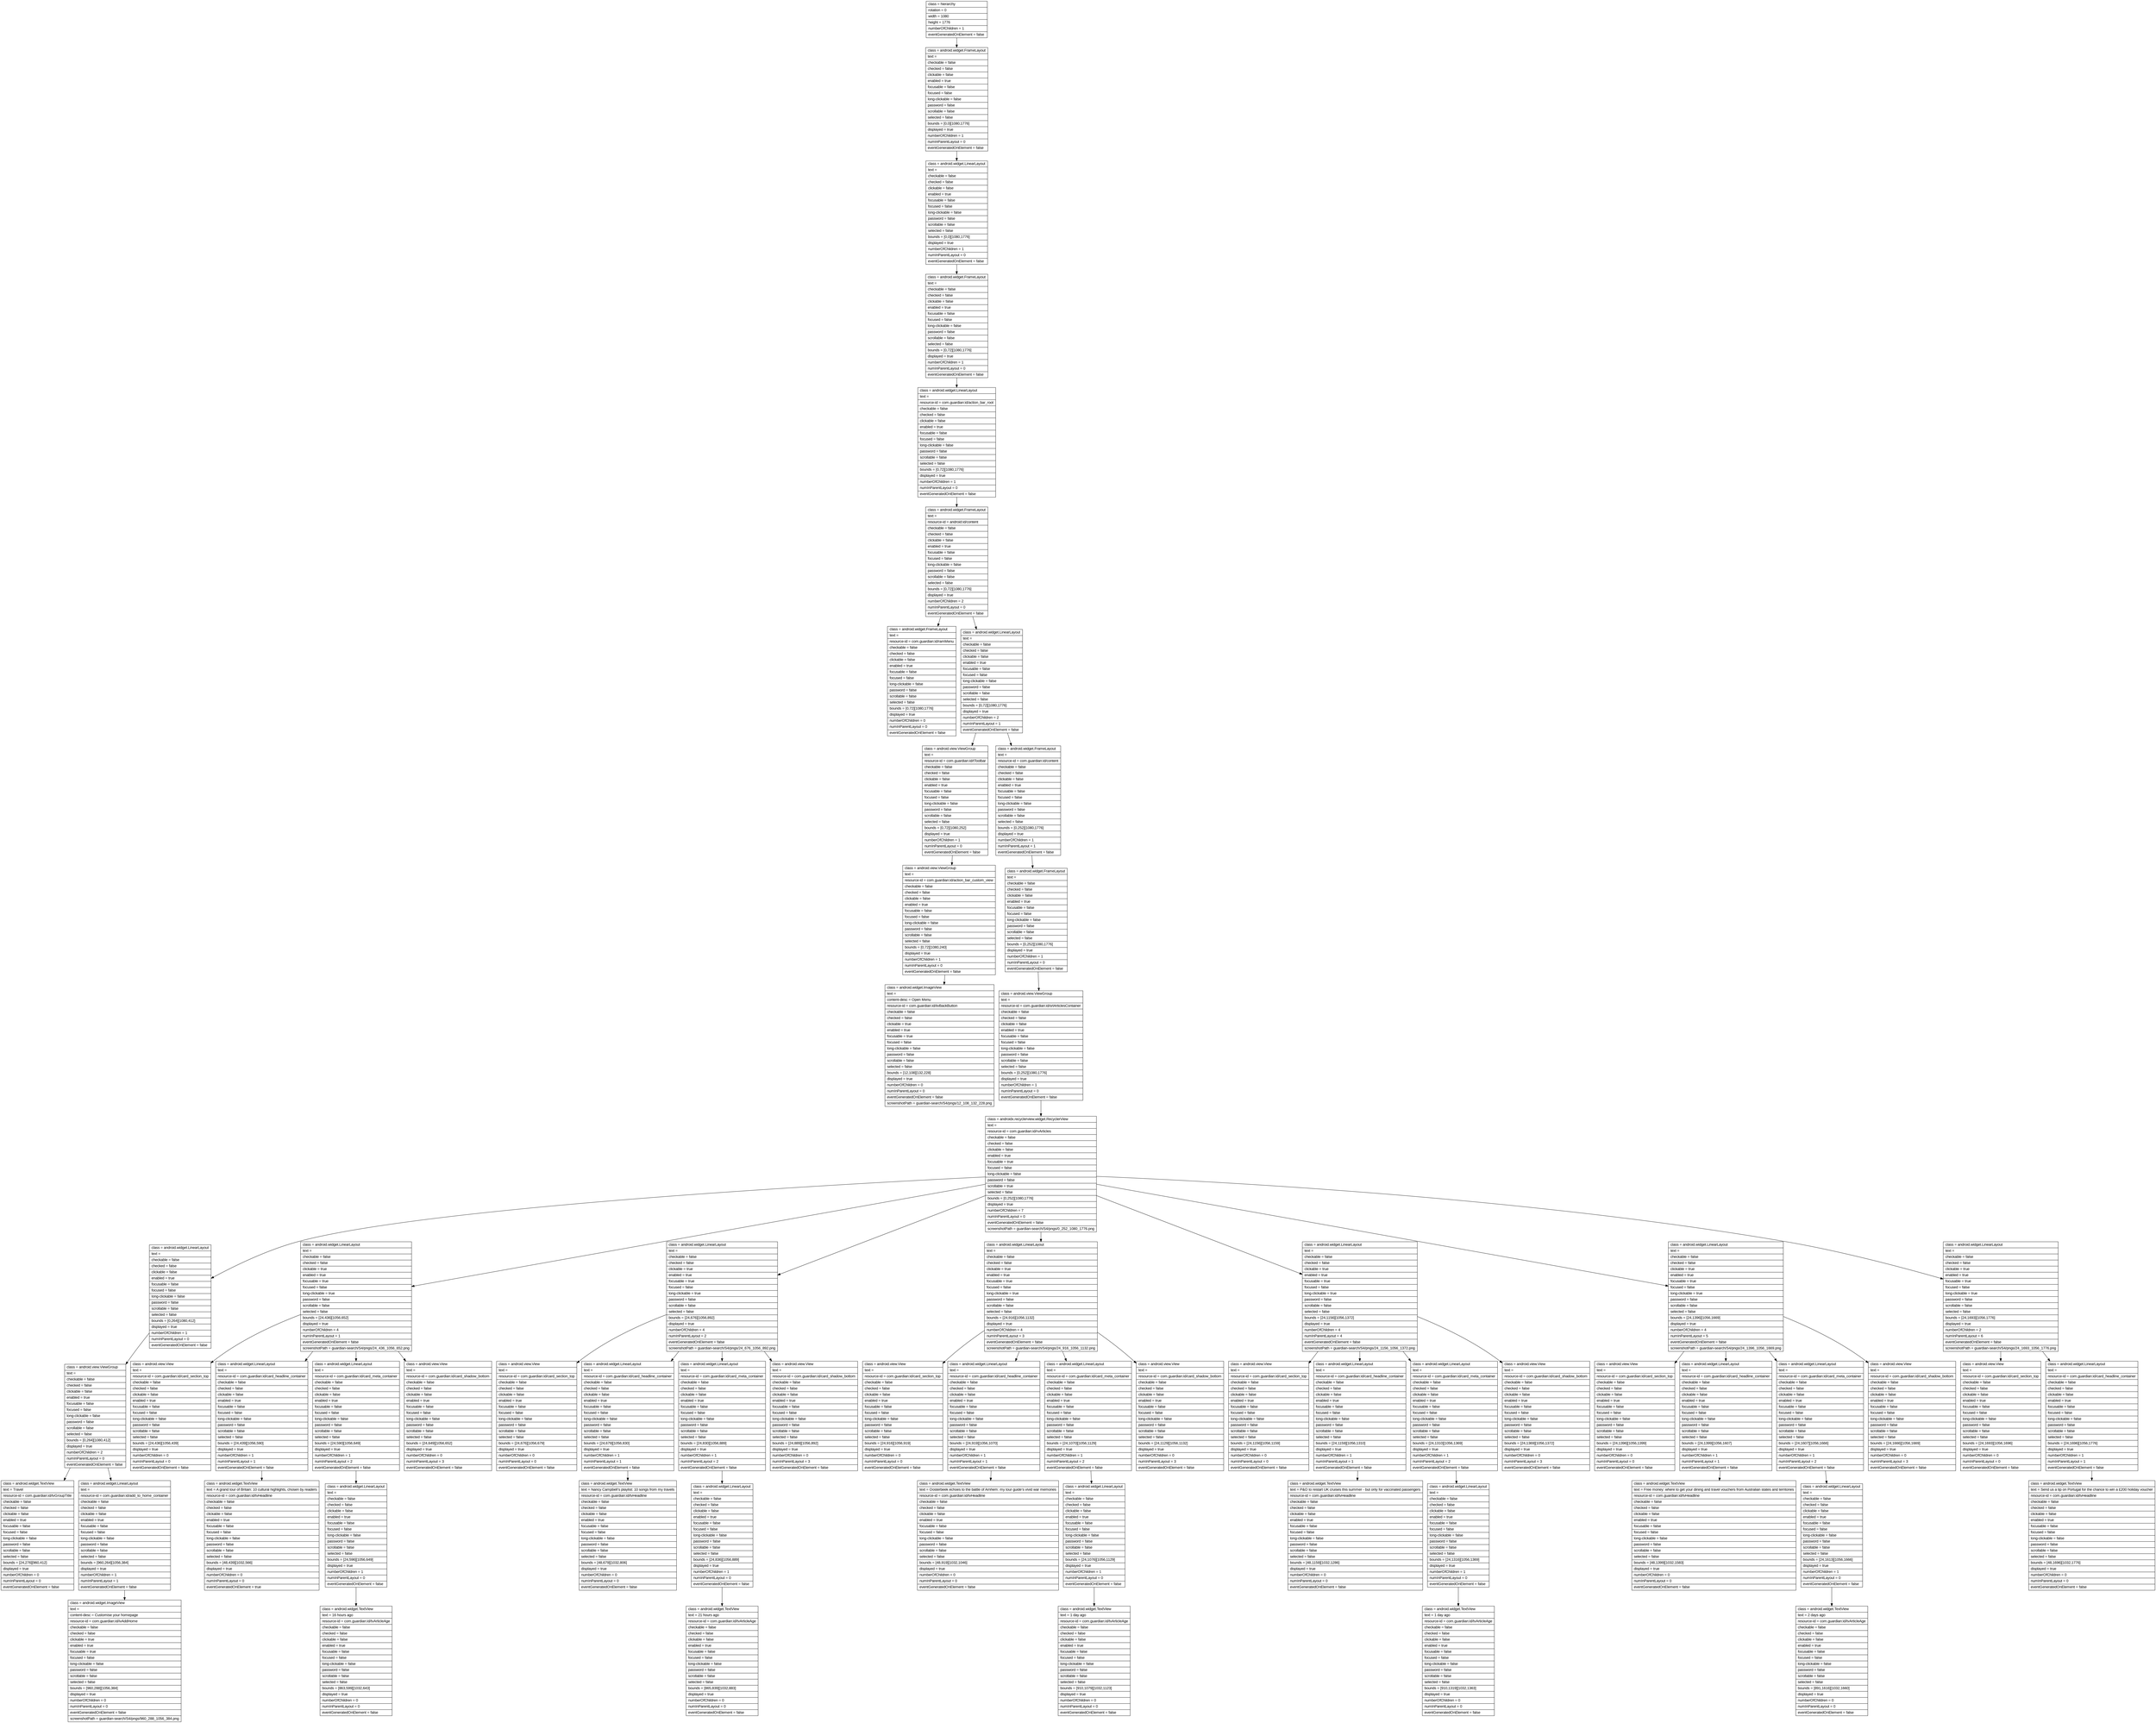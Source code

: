 digraph Layout {

	node [shape=record fontname=Arial];

	0	[label="{class = hierarchy\l|rotation = 0\l|width = 1080\l|height = 1776\l|numberOfChildren = 1\l|eventGeneratedOnElement = false \l}"]
	1	[label="{class = android.widget.FrameLayout\l|text = \l|checkable = false\l|checked = false\l|clickable = false\l|enabled = true\l|focusable = false\l|focused = false\l|long-clickable = false\l|password = false\l|scrollable = false\l|selected = false\l|bounds = [0,0][1080,1776]\l|displayed = true\l|numberOfChildren = 1\l|numInParentLayout = 0\l|eventGeneratedOnElement = false \l}"]
	2	[label="{class = android.widget.LinearLayout\l|text = \l|checkable = false\l|checked = false\l|clickable = false\l|enabled = true\l|focusable = false\l|focused = false\l|long-clickable = false\l|password = false\l|scrollable = false\l|selected = false\l|bounds = [0,0][1080,1776]\l|displayed = true\l|numberOfChildren = 1\l|numInParentLayout = 0\l|eventGeneratedOnElement = false \l}"]
	3	[label="{class = android.widget.FrameLayout\l|text = \l|checkable = false\l|checked = false\l|clickable = false\l|enabled = true\l|focusable = false\l|focused = false\l|long-clickable = false\l|password = false\l|scrollable = false\l|selected = false\l|bounds = [0,72][1080,1776]\l|displayed = true\l|numberOfChildren = 1\l|numInParentLayout = 0\l|eventGeneratedOnElement = false \l}"]
	4	[label="{class = android.widget.LinearLayout\l|text = \l|resource-id = com.guardian:id/action_bar_root\l|checkable = false\l|checked = false\l|clickable = false\l|enabled = true\l|focusable = false\l|focused = false\l|long-clickable = false\l|password = false\l|scrollable = false\l|selected = false\l|bounds = [0,72][1080,1776]\l|displayed = true\l|numberOfChildren = 1\l|numInParentLayout = 0\l|eventGeneratedOnElement = false \l}"]
	5	[label="{class = android.widget.FrameLayout\l|text = \l|resource-id = android:id/content\l|checkable = false\l|checked = false\l|clickable = false\l|enabled = true\l|focusable = false\l|focused = false\l|long-clickable = false\l|password = false\l|scrollable = false\l|selected = false\l|bounds = [0,72][1080,1776]\l|displayed = true\l|numberOfChildren = 2\l|numInParentLayout = 0\l|eventGeneratedOnElement = false \l}"]
	6	[label="{class = android.widget.FrameLayout\l|text = \l|resource-id = com.guardian:id/ramMenu\l|checkable = false\l|checked = false\l|clickable = false\l|enabled = true\l|focusable = false\l|focused = false\l|long-clickable = false\l|password = false\l|scrollable = false\l|selected = false\l|bounds = [0,72][1080,1776]\l|displayed = true\l|numberOfChildren = 0\l|numInParentLayout = 0\l|eventGeneratedOnElement = false \l}"]
	7	[label="{class = android.widget.LinearLayout\l|text = \l|checkable = false\l|checked = false\l|clickable = false\l|enabled = true\l|focusable = false\l|focused = false\l|long-clickable = false\l|password = false\l|scrollable = false\l|selected = false\l|bounds = [0,72][1080,1776]\l|displayed = true\l|numberOfChildren = 2\l|numInParentLayout = 1\l|eventGeneratedOnElement = false \l}"]
	8	[label="{class = android.view.ViewGroup\l|text = \l|resource-id = com.guardian:id/tToolbar\l|checkable = false\l|checked = false\l|clickable = false\l|enabled = true\l|focusable = false\l|focused = false\l|long-clickable = false\l|password = false\l|scrollable = false\l|selected = false\l|bounds = [0,72][1080,252]\l|displayed = true\l|numberOfChildren = 1\l|numInParentLayout = 0\l|eventGeneratedOnElement = false \l}"]
	9	[label="{class = android.widget.FrameLayout\l|text = \l|resource-id = com.guardian:id/content\l|checkable = false\l|checked = false\l|clickable = false\l|enabled = true\l|focusable = false\l|focused = false\l|long-clickable = false\l|password = false\l|scrollable = false\l|selected = false\l|bounds = [0,252][1080,1776]\l|displayed = true\l|numberOfChildren = 1\l|numInParentLayout = 1\l|eventGeneratedOnElement = false \l}"]
	10	[label="{class = android.view.ViewGroup\l|text = \l|resource-id = com.guardian:id/action_bar_custom_view\l|checkable = false\l|checked = false\l|clickable = false\l|enabled = true\l|focusable = false\l|focused = false\l|long-clickable = false\l|password = false\l|scrollable = false\l|selected = false\l|bounds = [0,72][1080,240]\l|displayed = true\l|numberOfChildren = 1\l|numInParentLayout = 0\l|eventGeneratedOnElement = false \l}"]
	11	[label="{class = android.widget.FrameLayout\l|text = \l|checkable = false\l|checked = false\l|clickable = false\l|enabled = true\l|focusable = false\l|focused = false\l|long-clickable = false\l|password = false\l|scrollable = false\l|selected = false\l|bounds = [0,252][1080,1776]\l|displayed = true\l|numberOfChildren = 1\l|numInParentLayout = 0\l|eventGeneratedOnElement = false \l}"]
	12	[label="{class = android.widget.ImageView\l|text = \l|content-desc = Open Menu\l|resource-id = com.guardian:id/iivBackButton\l|checkable = false\l|checked = false\l|clickable = true\l|enabled = true\l|focusable = true\l|focused = false\l|long-clickable = false\l|password = false\l|scrollable = false\l|selected = false\l|bounds = [12,108][132,228]\l|displayed = true\l|numberOfChildren = 0\l|numInParentLayout = 0\l|eventGeneratedOnElement = false \l|screenshotPath = guardian-search/S4/pngs/12_108_132_228.png\l}"]
	13	[label="{class = android.view.ViewGroup\l|text = \l|resource-id = com.guardian:id/srlArticlesContainer\l|checkable = false\l|checked = false\l|clickable = false\l|enabled = true\l|focusable = false\l|focused = false\l|long-clickable = false\l|password = false\l|scrollable = false\l|selected = false\l|bounds = [0,252][1080,1776]\l|displayed = true\l|numberOfChildren = 1\l|numInParentLayout = 0\l|eventGeneratedOnElement = false \l}"]
	14	[label="{class = androidx.recyclerview.widget.RecyclerView\l|text = \l|resource-id = com.guardian:id/rvArticles\l|checkable = false\l|checked = false\l|clickable = false\l|enabled = true\l|focusable = true\l|focused = false\l|long-clickable = false\l|password = false\l|scrollable = true\l|selected = false\l|bounds = [0,252][1080,1776]\l|displayed = true\l|numberOfChildren = 7\l|numInParentLayout = 0\l|eventGeneratedOnElement = false \l|screenshotPath = guardian-search/S4/pngs/0_252_1080_1776.png\l}"]
	15	[label="{class = android.widget.LinearLayout\l|text = \l|checkable = false\l|checked = false\l|clickable = false\l|enabled = true\l|focusable = false\l|focused = false\l|long-clickable = false\l|password = false\l|scrollable = false\l|selected = false\l|bounds = [0,264][1080,412]\l|displayed = true\l|numberOfChildren = 1\l|numInParentLayout = 0\l|eventGeneratedOnElement = false \l}"]
	16	[label="{class = android.widget.LinearLayout\l|text = \l|checkable = false\l|checked = false\l|clickable = true\l|enabled = true\l|focusable = true\l|focused = false\l|long-clickable = true\l|password = false\l|scrollable = false\l|selected = false\l|bounds = [24,436][1056,652]\l|displayed = true\l|numberOfChildren = 4\l|numInParentLayout = 1\l|eventGeneratedOnElement = false \l|screenshotPath = guardian-search/S4/pngs/24_436_1056_652.png\l}"]
	17	[label="{class = android.widget.LinearLayout\l|text = \l|checkable = false\l|checked = false\l|clickable = true\l|enabled = true\l|focusable = true\l|focused = false\l|long-clickable = true\l|password = false\l|scrollable = false\l|selected = false\l|bounds = [24,676][1056,892]\l|displayed = true\l|numberOfChildren = 4\l|numInParentLayout = 2\l|eventGeneratedOnElement = false \l|screenshotPath = guardian-search/S4/pngs/24_676_1056_892.png\l}"]
	18	[label="{class = android.widget.LinearLayout\l|text = \l|checkable = false\l|checked = false\l|clickable = true\l|enabled = true\l|focusable = true\l|focused = false\l|long-clickable = true\l|password = false\l|scrollable = false\l|selected = false\l|bounds = [24,916][1056,1132]\l|displayed = true\l|numberOfChildren = 4\l|numInParentLayout = 3\l|eventGeneratedOnElement = false \l|screenshotPath = guardian-search/S4/pngs/24_916_1056_1132.png\l}"]
	19	[label="{class = android.widget.LinearLayout\l|text = \l|checkable = false\l|checked = false\l|clickable = true\l|enabled = true\l|focusable = true\l|focused = false\l|long-clickable = true\l|password = false\l|scrollable = false\l|selected = false\l|bounds = [24,1156][1056,1372]\l|displayed = true\l|numberOfChildren = 4\l|numInParentLayout = 4\l|eventGeneratedOnElement = false \l|screenshotPath = guardian-search/S4/pngs/24_1156_1056_1372.png\l}"]
	20	[label="{class = android.widget.LinearLayout\l|text = \l|checkable = false\l|checked = false\l|clickable = true\l|enabled = true\l|focusable = true\l|focused = false\l|long-clickable = true\l|password = false\l|scrollable = false\l|selected = false\l|bounds = [24,1396][1056,1669]\l|displayed = true\l|numberOfChildren = 4\l|numInParentLayout = 5\l|eventGeneratedOnElement = false \l|screenshotPath = guardian-search/S4/pngs/24_1396_1056_1669.png\l}"]
	21	[label="{class = android.widget.LinearLayout\l|text = \l|checkable = false\l|checked = false\l|clickable = true\l|enabled = true\l|focusable = true\l|focused = false\l|long-clickable = true\l|password = false\l|scrollable = false\l|selected = false\l|bounds = [24,1693][1056,1776]\l|displayed = true\l|numberOfChildren = 2\l|numInParentLayout = 6\l|eventGeneratedOnElement = false \l|screenshotPath = guardian-search/S4/pngs/24_1693_1056_1776.png\l}"]
	22	[label="{class = android.view.ViewGroup\l|text = \l|checkable = false\l|checked = false\l|clickable = false\l|enabled = true\l|focusable = false\l|focused = false\l|long-clickable = false\l|password = false\l|scrollable = false\l|selected = false\l|bounds = [0,264][1080,412]\l|displayed = true\l|numberOfChildren = 2\l|numInParentLayout = 0\l|eventGeneratedOnElement = false \l}"]
	23	[label="{class = android.view.View\l|text = \l|resource-id = com.guardian:id/card_section_top\l|checkable = false\l|checked = false\l|clickable = false\l|enabled = true\l|focusable = false\l|focused = false\l|long-clickable = false\l|password = false\l|scrollable = false\l|selected = false\l|bounds = [24,436][1056,439]\l|displayed = true\l|numberOfChildren = 0\l|numInParentLayout = 0\l|eventGeneratedOnElement = false \l}"]
	24	[label="{class = android.widget.LinearLayout\l|text = \l|resource-id = com.guardian:id/card_headline_container\l|checkable = false\l|checked = false\l|clickable = false\l|enabled = true\l|focusable = false\l|focused = false\l|long-clickable = false\l|password = false\l|scrollable = false\l|selected = false\l|bounds = [24,439][1056,590]\l|displayed = true\l|numberOfChildren = 1\l|numInParentLayout = 1\l|eventGeneratedOnElement = false \l}"]
	25	[label="{class = android.widget.LinearLayout\l|text = \l|resource-id = com.guardian:id/card_meta_container\l|checkable = false\l|checked = false\l|clickable = false\l|enabled = true\l|focusable = false\l|focused = false\l|long-clickable = false\l|password = false\l|scrollable = false\l|selected = false\l|bounds = [24,590][1056,649]\l|displayed = true\l|numberOfChildren = 1\l|numInParentLayout = 2\l|eventGeneratedOnElement = false \l}"]
	26	[label="{class = android.view.View\l|text = \l|resource-id = com.guardian:id/card_shadow_bottom\l|checkable = false\l|checked = false\l|clickable = false\l|enabled = true\l|focusable = false\l|focused = false\l|long-clickable = false\l|password = false\l|scrollable = false\l|selected = false\l|bounds = [24,649][1056,652]\l|displayed = true\l|numberOfChildren = 0\l|numInParentLayout = 3\l|eventGeneratedOnElement = false \l}"]
	27	[label="{class = android.view.View\l|text = \l|resource-id = com.guardian:id/card_section_top\l|checkable = false\l|checked = false\l|clickable = false\l|enabled = true\l|focusable = false\l|focused = false\l|long-clickable = false\l|password = false\l|scrollable = false\l|selected = false\l|bounds = [24,676][1056,679]\l|displayed = true\l|numberOfChildren = 0\l|numInParentLayout = 0\l|eventGeneratedOnElement = false \l}"]
	28	[label="{class = android.widget.LinearLayout\l|text = \l|resource-id = com.guardian:id/card_headline_container\l|checkable = false\l|checked = false\l|clickable = false\l|enabled = true\l|focusable = false\l|focused = false\l|long-clickable = false\l|password = false\l|scrollable = false\l|selected = false\l|bounds = [24,679][1056,830]\l|displayed = true\l|numberOfChildren = 1\l|numInParentLayout = 1\l|eventGeneratedOnElement = false \l}"]
	29	[label="{class = android.widget.LinearLayout\l|text = \l|resource-id = com.guardian:id/card_meta_container\l|checkable = false\l|checked = false\l|clickable = false\l|enabled = true\l|focusable = false\l|focused = false\l|long-clickable = false\l|password = false\l|scrollable = false\l|selected = false\l|bounds = [24,830][1056,889]\l|displayed = true\l|numberOfChildren = 1\l|numInParentLayout = 2\l|eventGeneratedOnElement = false \l}"]
	30	[label="{class = android.view.View\l|text = \l|resource-id = com.guardian:id/card_shadow_bottom\l|checkable = false\l|checked = false\l|clickable = false\l|enabled = true\l|focusable = false\l|focused = false\l|long-clickable = false\l|password = false\l|scrollable = false\l|selected = false\l|bounds = [24,889][1056,892]\l|displayed = true\l|numberOfChildren = 0\l|numInParentLayout = 3\l|eventGeneratedOnElement = false \l}"]
	31	[label="{class = android.view.View\l|text = \l|resource-id = com.guardian:id/card_section_top\l|checkable = false\l|checked = false\l|clickable = false\l|enabled = true\l|focusable = false\l|focused = false\l|long-clickable = false\l|password = false\l|scrollable = false\l|selected = false\l|bounds = [24,916][1056,919]\l|displayed = true\l|numberOfChildren = 0\l|numInParentLayout = 0\l|eventGeneratedOnElement = false \l}"]
	32	[label="{class = android.widget.LinearLayout\l|text = \l|resource-id = com.guardian:id/card_headline_container\l|checkable = false\l|checked = false\l|clickable = false\l|enabled = true\l|focusable = false\l|focused = false\l|long-clickable = false\l|password = false\l|scrollable = false\l|selected = false\l|bounds = [24,919][1056,1070]\l|displayed = true\l|numberOfChildren = 1\l|numInParentLayout = 1\l|eventGeneratedOnElement = false \l}"]
	33	[label="{class = android.widget.LinearLayout\l|text = \l|resource-id = com.guardian:id/card_meta_container\l|checkable = false\l|checked = false\l|clickable = false\l|enabled = true\l|focusable = false\l|focused = false\l|long-clickable = false\l|password = false\l|scrollable = false\l|selected = false\l|bounds = [24,1070][1056,1129]\l|displayed = true\l|numberOfChildren = 1\l|numInParentLayout = 2\l|eventGeneratedOnElement = false \l}"]
	34	[label="{class = android.view.View\l|text = \l|resource-id = com.guardian:id/card_shadow_bottom\l|checkable = false\l|checked = false\l|clickable = false\l|enabled = true\l|focusable = false\l|focused = false\l|long-clickable = false\l|password = false\l|scrollable = false\l|selected = false\l|bounds = [24,1129][1056,1132]\l|displayed = true\l|numberOfChildren = 0\l|numInParentLayout = 3\l|eventGeneratedOnElement = false \l}"]
	35	[label="{class = android.view.View\l|text = \l|resource-id = com.guardian:id/card_section_top\l|checkable = false\l|checked = false\l|clickable = false\l|enabled = true\l|focusable = false\l|focused = false\l|long-clickable = false\l|password = false\l|scrollable = false\l|selected = false\l|bounds = [24,1156][1056,1159]\l|displayed = true\l|numberOfChildren = 0\l|numInParentLayout = 0\l|eventGeneratedOnElement = false \l}"]
	36	[label="{class = android.widget.LinearLayout\l|text = \l|resource-id = com.guardian:id/card_headline_container\l|checkable = false\l|checked = false\l|clickable = false\l|enabled = true\l|focusable = false\l|focused = false\l|long-clickable = false\l|password = false\l|scrollable = false\l|selected = false\l|bounds = [24,1159][1056,1310]\l|displayed = true\l|numberOfChildren = 1\l|numInParentLayout = 1\l|eventGeneratedOnElement = false \l}"]
	37	[label="{class = android.widget.LinearLayout\l|text = \l|resource-id = com.guardian:id/card_meta_container\l|checkable = false\l|checked = false\l|clickable = false\l|enabled = true\l|focusable = false\l|focused = false\l|long-clickable = false\l|password = false\l|scrollable = false\l|selected = false\l|bounds = [24,1310][1056,1369]\l|displayed = true\l|numberOfChildren = 1\l|numInParentLayout = 2\l|eventGeneratedOnElement = false \l}"]
	38	[label="{class = android.view.View\l|text = \l|resource-id = com.guardian:id/card_shadow_bottom\l|checkable = false\l|checked = false\l|clickable = false\l|enabled = true\l|focusable = false\l|focused = false\l|long-clickable = false\l|password = false\l|scrollable = false\l|selected = false\l|bounds = [24,1369][1056,1372]\l|displayed = true\l|numberOfChildren = 0\l|numInParentLayout = 3\l|eventGeneratedOnElement = false \l}"]
	39	[label="{class = android.view.View\l|text = \l|resource-id = com.guardian:id/card_section_top\l|checkable = false\l|checked = false\l|clickable = false\l|enabled = true\l|focusable = false\l|focused = false\l|long-clickable = false\l|password = false\l|scrollable = false\l|selected = false\l|bounds = [24,1396][1056,1399]\l|displayed = true\l|numberOfChildren = 0\l|numInParentLayout = 0\l|eventGeneratedOnElement = false \l}"]
	40	[label="{class = android.widget.LinearLayout\l|text = \l|resource-id = com.guardian:id/card_headline_container\l|checkable = false\l|checked = false\l|clickable = false\l|enabled = true\l|focusable = false\l|focused = false\l|long-clickable = false\l|password = false\l|scrollable = false\l|selected = false\l|bounds = [24,1399][1056,1607]\l|displayed = true\l|numberOfChildren = 1\l|numInParentLayout = 1\l|eventGeneratedOnElement = false \l}"]
	41	[label="{class = android.widget.LinearLayout\l|text = \l|resource-id = com.guardian:id/card_meta_container\l|checkable = false\l|checked = false\l|clickable = false\l|enabled = true\l|focusable = false\l|focused = false\l|long-clickable = false\l|password = false\l|scrollable = false\l|selected = false\l|bounds = [24,1607][1056,1666]\l|displayed = true\l|numberOfChildren = 1\l|numInParentLayout = 2\l|eventGeneratedOnElement = false \l}"]
	42	[label="{class = android.view.View\l|text = \l|resource-id = com.guardian:id/card_shadow_bottom\l|checkable = false\l|checked = false\l|clickable = false\l|enabled = true\l|focusable = false\l|focused = false\l|long-clickable = false\l|password = false\l|scrollable = false\l|selected = false\l|bounds = [24,1666][1056,1669]\l|displayed = true\l|numberOfChildren = 0\l|numInParentLayout = 3\l|eventGeneratedOnElement = false \l}"]
	43	[label="{class = android.view.View\l|text = \l|resource-id = com.guardian:id/card_section_top\l|checkable = false\l|checked = false\l|clickable = false\l|enabled = true\l|focusable = false\l|focused = false\l|long-clickable = false\l|password = false\l|scrollable = false\l|selected = false\l|bounds = [24,1693][1056,1696]\l|displayed = true\l|numberOfChildren = 0\l|numInParentLayout = 0\l|eventGeneratedOnElement = false \l}"]
	44	[label="{class = android.widget.LinearLayout\l|text = \l|resource-id = com.guardian:id/card_headline_container\l|checkable = false\l|checked = false\l|clickable = false\l|enabled = true\l|focusable = false\l|focused = false\l|long-clickable = false\l|password = false\l|scrollable = false\l|selected = false\l|bounds = [24,1696][1056,1776]\l|displayed = true\l|numberOfChildren = 1\l|numInParentLayout = 1\l|eventGeneratedOnElement = false \l}"]
	45	[label="{class = android.widget.TextView\l|text = Travel\l|resource-id = com.guardian:id/tvGroupTitle\l|checkable = false\l|checked = false\l|clickable = false\l|enabled = true\l|focusable = false\l|focused = false\l|long-clickable = false\l|password = false\l|scrollable = false\l|selected = false\l|bounds = [24,276][960,412]\l|displayed = true\l|numberOfChildren = 0\l|numInParentLayout = 0\l|eventGeneratedOnElement = false \l}"]
	46	[label="{class = android.widget.LinearLayout\l|text = \l|resource-id = com.guardian:id/add_to_home_container\l|checkable = false\l|checked = false\l|clickable = false\l|enabled = true\l|focusable = false\l|focused = false\l|long-clickable = false\l|password = false\l|scrollable = false\l|selected = false\l|bounds = [960,264][1056,384]\l|displayed = true\l|numberOfChildren = 1\l|numInParentLayout = 1\l|eventGeneratedOnElement = false \l}"]
	47	[label="{class = android.widget.TextView\l|text = A grand tour of Britain: 10 cultural highlights, chosen by readers\l|resource-id = com.guardian:id/tvHeadline\l|checkable = false\l|checked = false\l|clickable = false\l|enabled = true\l|focusable = false\l|focused = false\l|long-clickable = false\l|password = false\l|scrollable = false\l|selected = false\l|bounds = [48,439][1032,566]\l|displayed = true\l|numberOfChildren = 0\l|numInParentLayout = 0\l|eventGeneratedOnElement = true \l}"]
	48	[label="{class = android.widget.LinearLayout\l|text = \l|checkable = false\l|checked = false\l|clickable = false\l|enabled = true\l|focusable = false\l|focused = false\l|long-clickable = false\l|password = false\l|scrollable = false\l|selected = false\l|bounds = [24,596][1056,649]\l|displayed = true\l|numberOfChildren = 1\l|numInParentLayout = 0\l|eventGeneratedOnElement = false \l}"]
	49	[label="{class = android.widget.TextView\l|text = Nancy Campbell’s playlist: 10 songs from my travels\l|resource-id = com.guardian:id/tvHeadline\l|checkable = false\l|checked = false\l|clickable = false\l|enabled = true\l|focusable = false\l|focused = false\l|long-clickable = false\l|password = false\l|scrollable = false\l|selected = false\l|bounds = [48,679][1032,806]\l|displayed = true\l|numberOfChildren = 0\l|numInParentLayout = 0\l|eventGeneratedOnElement = false \l}"]
	50	[label="{class = android.widget.LinearLayout\l|text = \l|checkable = false\l|checked = false\l|clickable = false\l|enabled = true\l|focusable = false\l|focused = false\l|long-clickable = false\l|password = false\l|scrollable = false\l|selected = false\l|bounds = [24,836][1056,889]\l|displayed = true\l|numberOfChildren = 1\l|numInParentLayout = 0\l|eventGeneratedOnElement = false \l}"]
	51	[label="{class = android.widget.TextView\l|text = Oosterbeek echoes to the battle of Arnhem: my tour guide’s vivid war memories\l|resource-id = com.guardian:id/tvHeadline\l|checkable = false\l|checked = false\l|clickable = false\l|enabled = true\l|focusable = false\l|focused = false\l|long-clickable = false\l|password = false\l|scrollable = false\l|selected = false\l|bounds = [48,919][1032,1046]\l|displayed = true\l|numberOfChildren = 0\l|numInParentLayout = 0\l|eventGeneratedOnElement = false \l}"]
	52	[label="{class = android.widget.LinearLayout\l|text = \l|checkable = false\l|checked = false\l|clickable = false\l|enabled = true\l|focusable = false\l|focused = false\l|long-clickable = false\l|password = false\l|scrollable = false\l|selected = false\l|bounds = [24,1076][1056,1129]\l|displayed = true\l|numberOfChildren = 1\l|numInParentLayout = 0\l|eventGeneratedOnElement = false \l}"]
	53	[label="{class = android.widget.TextView\l|text = P&O to restart UK cruises this summer - but only for vaccinated passengers\l|resource-id = com.guardian:id/tvHeadline\l|checkable = false\l|checked = false\l|clickable = false\l|enabled = true\l|focusable = false\l|focused = false\l|long-clickable = false\l|password = false\l|scrollable = false\l|selected = false\l|bounds = [48,1159][1032,1286]\l|displayed = true\l|numberOfChildren = 0\l|numInParentLayout = 0\l|eventGeneratedOnElement = false \l}"]
	54	[label="{class = android.widget.LinearLayout\l|text = \l|checkable = false\l|checked = false\l|clickable = false\l|enabled = true\l|focusable = false\l|focused = false\l|long-clickable = false\l|password = false\l|scrollable = false\l|selected = false\l|bounds = [24,1316][1056,1369]\l|displayed = true\l|numberOfChildren = 1\l|numInParentLayout = 0\l|eventGeneratedOnElement = false \l}"]
	55	[label="{class = android.widget.TextView\l|text = Free money: where to get your dining and travel vouchers from Australian states and territories\l|resource-id = com.guardian:id/tvHeadline\l|checkable = false\l|checked = false\l|clickable = false\l|enabled = true\l|focusable = false\l|focused = false\l|long-clickable = false\l|password = false\l|scrollable = false\l|selected = false\l|bounds = [48,1399][1032,1583]\l|displayed = true\l|numberOfChildren = 0\l|numInParentLayout = 0\l|eventGeneratedOnElement = false \l}"]
	56	[label="{class = android.widget.LinearLayout\l|text = \l|checkable = false\l|checked = false\l|clickable = false\l|enabled = true\l|focusable = false\l|focused = false\l|long-clickable = false\l|password = false\l|scrollable = false\l|selected = false\l|bounds = [24,1613][1056,1666]\l|displayed = true\l|numberOfChildren = 1\l|numInParentLayout = 0\l|eventGeneratedOnElement = false \l}"]
	57	[label="{class = android.widget.TextView\l|text = Send us a tip on Portugal for the chance to win a £200 holiday voucher\l|resource-id = com.guardian:id/tvHeadline\l|checkable = false\l|checked = false\l|clickable = false\l|enabled = true\l|focusable = false\l|focused = false\l|long-clickable = false\l|password = false\l|scrollable = false\l|selected = false\l|bounds = [48,1696][1032,1776]\l|displayed = true\l|numberOfChildren = 0\l|numInParentLayout = 0\l|eventGeneratedOnElement = false \l}"]
	58	[label="{class = android.widget.ImageView\l|text = \l|content-desc = Customise your homepage\l|resource-id = com.guardian:id/ivAddHome\l|checkable = false\l|checked = false\l|clickable = true\l|enabled = true\l|focusable = true\l|focused = false\l|long-clickable = false\l|password = false\l|scrollable = false\l|selected = false\l|bounds = [960,288][1056,384]\l|displayed = true\l|numberOfChildren = 0\l|numInParentLayout = 0\l|eventGeneratedOnElement = false \l|screenshotPath = guardian-search/S4/pngs/960_288_1056_384.png\l}"]
	59	[label="{class = android.widget.TextView\l|text = 16 hours ago\l|resource-id = com.guardian:id/tvArticleAge\l|checkable = false\l|checked = false\l|clickable = false\l|enabled = true\l|focusable = false\l|focused = false\l|long-clickable = false\l|password = false\l|scrollable = false\l|selected = false\l|bounds = [863,599][1032,643]\l|displayed = true\l|numberOfChildren = 0\l|numInParentLayout = 0\l|eventGeneratedOnElement = false \l}"]
	60	[label="{class = android.widget.TextView\l|text = 21 hours ago\l|resource-id = com.guardian:id/tvArticleAge\l|checkable = false\l|checked = false\l|clickable = false\l|enabled = true\l|focusable = false\l|focused = false\l|long-clickable = false\l|password = false\l|scrollable = false\l|selected = false\l|bounds = [865,839][1032,883]\l|displayed = true\l|numberOfChildren = 0\l|numInParentLayout = 0\l|eventGeneratedOnElement = false \l}"]
	61	[label="{class = android.widget.TextView\l|text = 1 day ago\l|resource-id = com.guardian:id/tvArticleAge\l|checkable = false\l|checked = false\l|clickable = false\l|enabled = true\l|focusable = false\l|focused = false\l|long-clickable = false\l|password = false\l|scrollable = false\l|selected = false\l|bounds = [910,1079][1032,1123]\l|displayed = true\l|numberOfChildren = 0\l|numInParentLayout = 0\l|eventGeneratedOnElement = false \l}"]
	62	[label="{class = android.widget.TextView\l|text = 1 day ago\l|resource-id = com.guardian:id/tvArticleAge\l|checkable = false\l|checked = false\l|clickable = false\l|enabled = true\l|focusable = false\l|focused = false\l|long-clickable = false\l|password = false\l|scrollable = false\l|selected = false\l|bounds = [910,1319][1032,1363]\l|displayed = true\l|numberOfChildren = 0\l|numInParentLayout = 0\l|eventGeneratedOnElement = false \l}"]
	63	[label="{class = android.widget.TextView\l|text = 2 days ago\l|resource-id = com.guardian:id/tvArticleAge\l|checkable = false\l|checked = false\l|clickable = false\l|enabled = true\l|focusable = false\l|focused = false\l|long-clickable = false\l|password = false\l|scrollable = false\l|selected = false\l|bounds = [891,1616][1032,1660]\l|displayed = true\l|numberOfChildren = 0\l|numInParentLayout = 0\l|eventGeneratedOnElement = false \l}"]


	0 -> 1
	1 -> 2
	2 -> 3
	3 -> 4
	4 -> 5
	5 -> 6
	5 -> 7
	7 -> 8
	7 -> 9
	8 -> 10
	9 -> 11
	10 -> 12
	11 -> 13
	13 -> 14
	14 -> 15
	14 -> 16
	14 -> 17
	14 -> 18
	14 -> 19
	14 -> 20
	14 -> 21
	15 -> 22
	16 -> 23
	16 -> 24
	16 -> 25
	16 -> 26
	17 -> 27
	17 -> 28
	17 -> 29
	17 -> 30
	18 -> 31
	18 -> 32
	18 -> 33
	18 -> 34
	19 -> 35
	19 -> 36
	19 -> 37
	19 -> 38
	20 -> 39
	20 -> 40
	20 -> 41
	20 -> 42
	21 -> 43
	21 -> 44
	22 -> 45
	22 -> 46
	24 -> 47
	25 -> 48
	28 -> 49
	29 -> 50
	32 -> 51
	33 -> 52
	36 -> 53
	37 -> 54
	40 -> 55
	41 -> 56
	44 -> 57
	46 -> 58
	48 -> 59
	50 -> 60
	52 -> 61
	54 -> 62
	56 -> 63


}